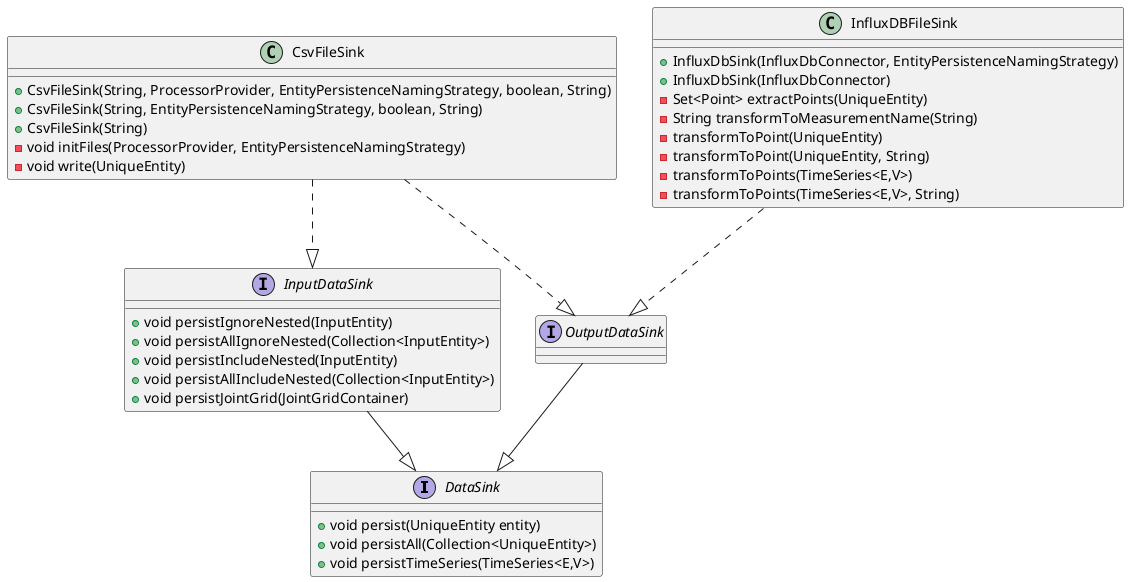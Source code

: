 @startuml

interface DataSink{
+ void persist(UniqueEntity entity)
+ void persistAll(Collection<UniqueEntity>)
+ void persistTimeSeries(TimeSeries<E,V>)
}

interface InputDataSink {
+ void persistIgnoreNested(InputEntity)
+ void persistAllIgnoreNested(Collection<InputEntity>)
+ void persistIncludeNested(InputEntity)
+ void persistAllIncludeNested(Collection<InputEntity>)
+ void persistJointGrid(JointGridContainer)
}
InputDataSink --|> DataSink

interface OutputDataSink
OutputDataSink --|> DataSink

' Implementations
class CsvFileSink {
+ CsvFileSink(String, ProcessorProvider, EntityPersistenceNamingStrategy, boolean, String)
+ CsvFileSink(String, EntityPersistenceNamingStrategy, boolean, String)
+ CsvFileSink(String)
- void initFiles(ProcessorProvider, EntityPersistenceNamingStrategy)
- void write(UniqueEntity)
}
CsvFileSink ..|> InputDataSink
CsvFileSink ..|> OutputDataSink


class InfluxDBFileSink {
+ InfluxDbSink(InfluxDbConnector, EntityPersistenceNamingStrategy)
+ InfluxDbSink(InfluxDbConnector)
- Set<Point> extractPoints(UniqueEntity)
- String transformToMeasurementName(String)
- transformToPoint(UniqueEntity)
- transformToPoint(UniqueEntity, String)
- transformToPoints(TimeSeries<E,V>)
- transformToPoints(TimeSeries<E,V>, String)
}
InfluxDBFileSink ..|> OutputDataSink
@enduml